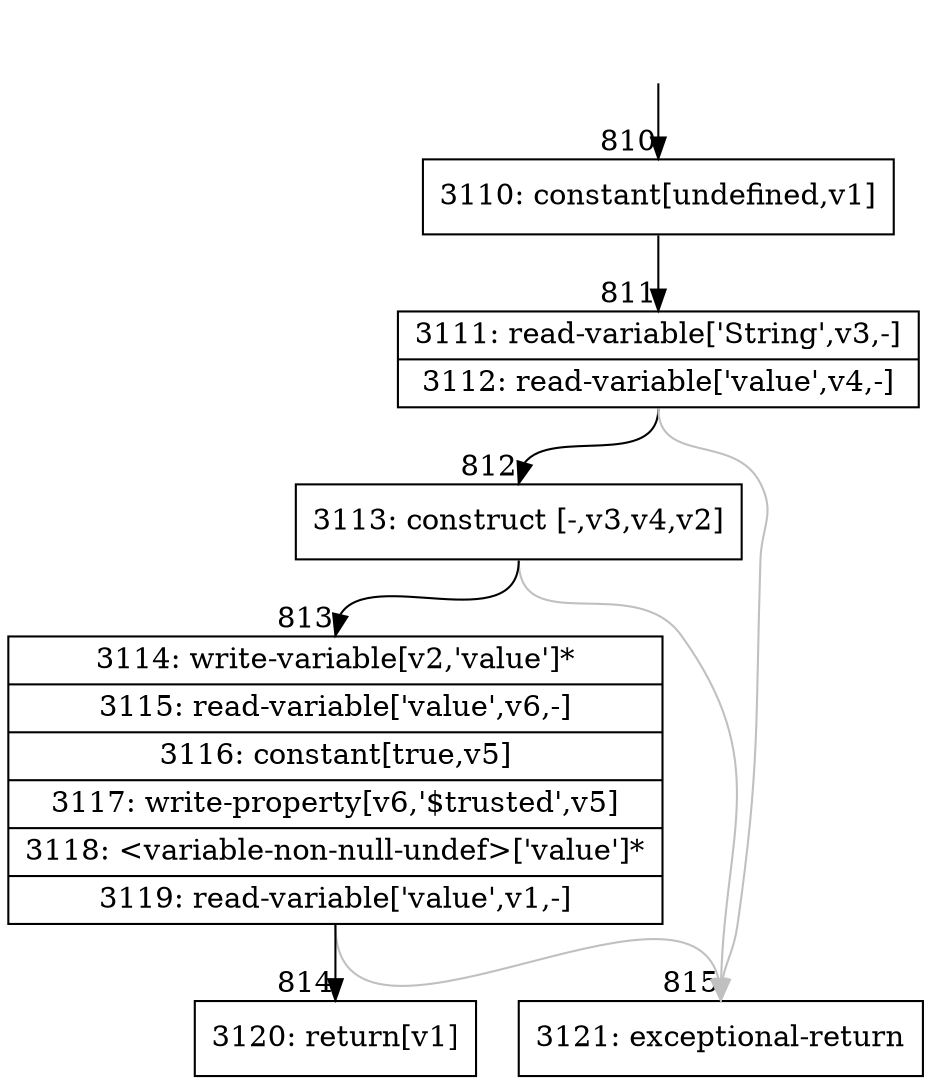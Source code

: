 digraph {
rankdir="TD"
BB_entry19[shape=none,label=""];
BB_entry19 -> BB810 [tailport=s, headport=n, headlabel="    810"]
BB810 [shape=record label="{3110: constant[undefined,v1]}" ] 
BB810 -> BB811 [tailport=s, headport=n, headlabel="      811"]
BB811 [shape=record label="{3111: read-variable['String',v3,-]|3112: read-variable['value',v4,-]}" ] 
BB811 -> BB812 [tailport=s, headport=n, headlabel="      812"]
BB811 -> BB815 [tailport=s, headport=n, color=gray, headlabel="      815"]
BB812 [shape=record label="{3113: construct [-,v3,v4,v2]}" ] 
BB812 -> BB813 [tailport=s, headport=n, headlabel="      813"]
BB812 -> BB815 [tailport=s, headport=n, color=gray]
BB813 [shape=record label="{3114: write-variable[v2,'value']*|3115: read-variable['value',v6,-]|3116: constant[true,v5]|3117: write-property[v6,'$trusted',v5]|3118: \<variable-non-null-undef\>['value']*|3119: read-variable['value',v1,-]}" ] 
BB813 -> BB814 [tailport=s, headport=n, headlabel="      814"]
BB813 -> BB815 [tailport=s, headport=n, color=gray]
BB814 [shape=record label="{3120: return[v1]}" ] 
BB815 [shape=record label="{3121: exceptional-return}" ] 
//#$~ 525
}
